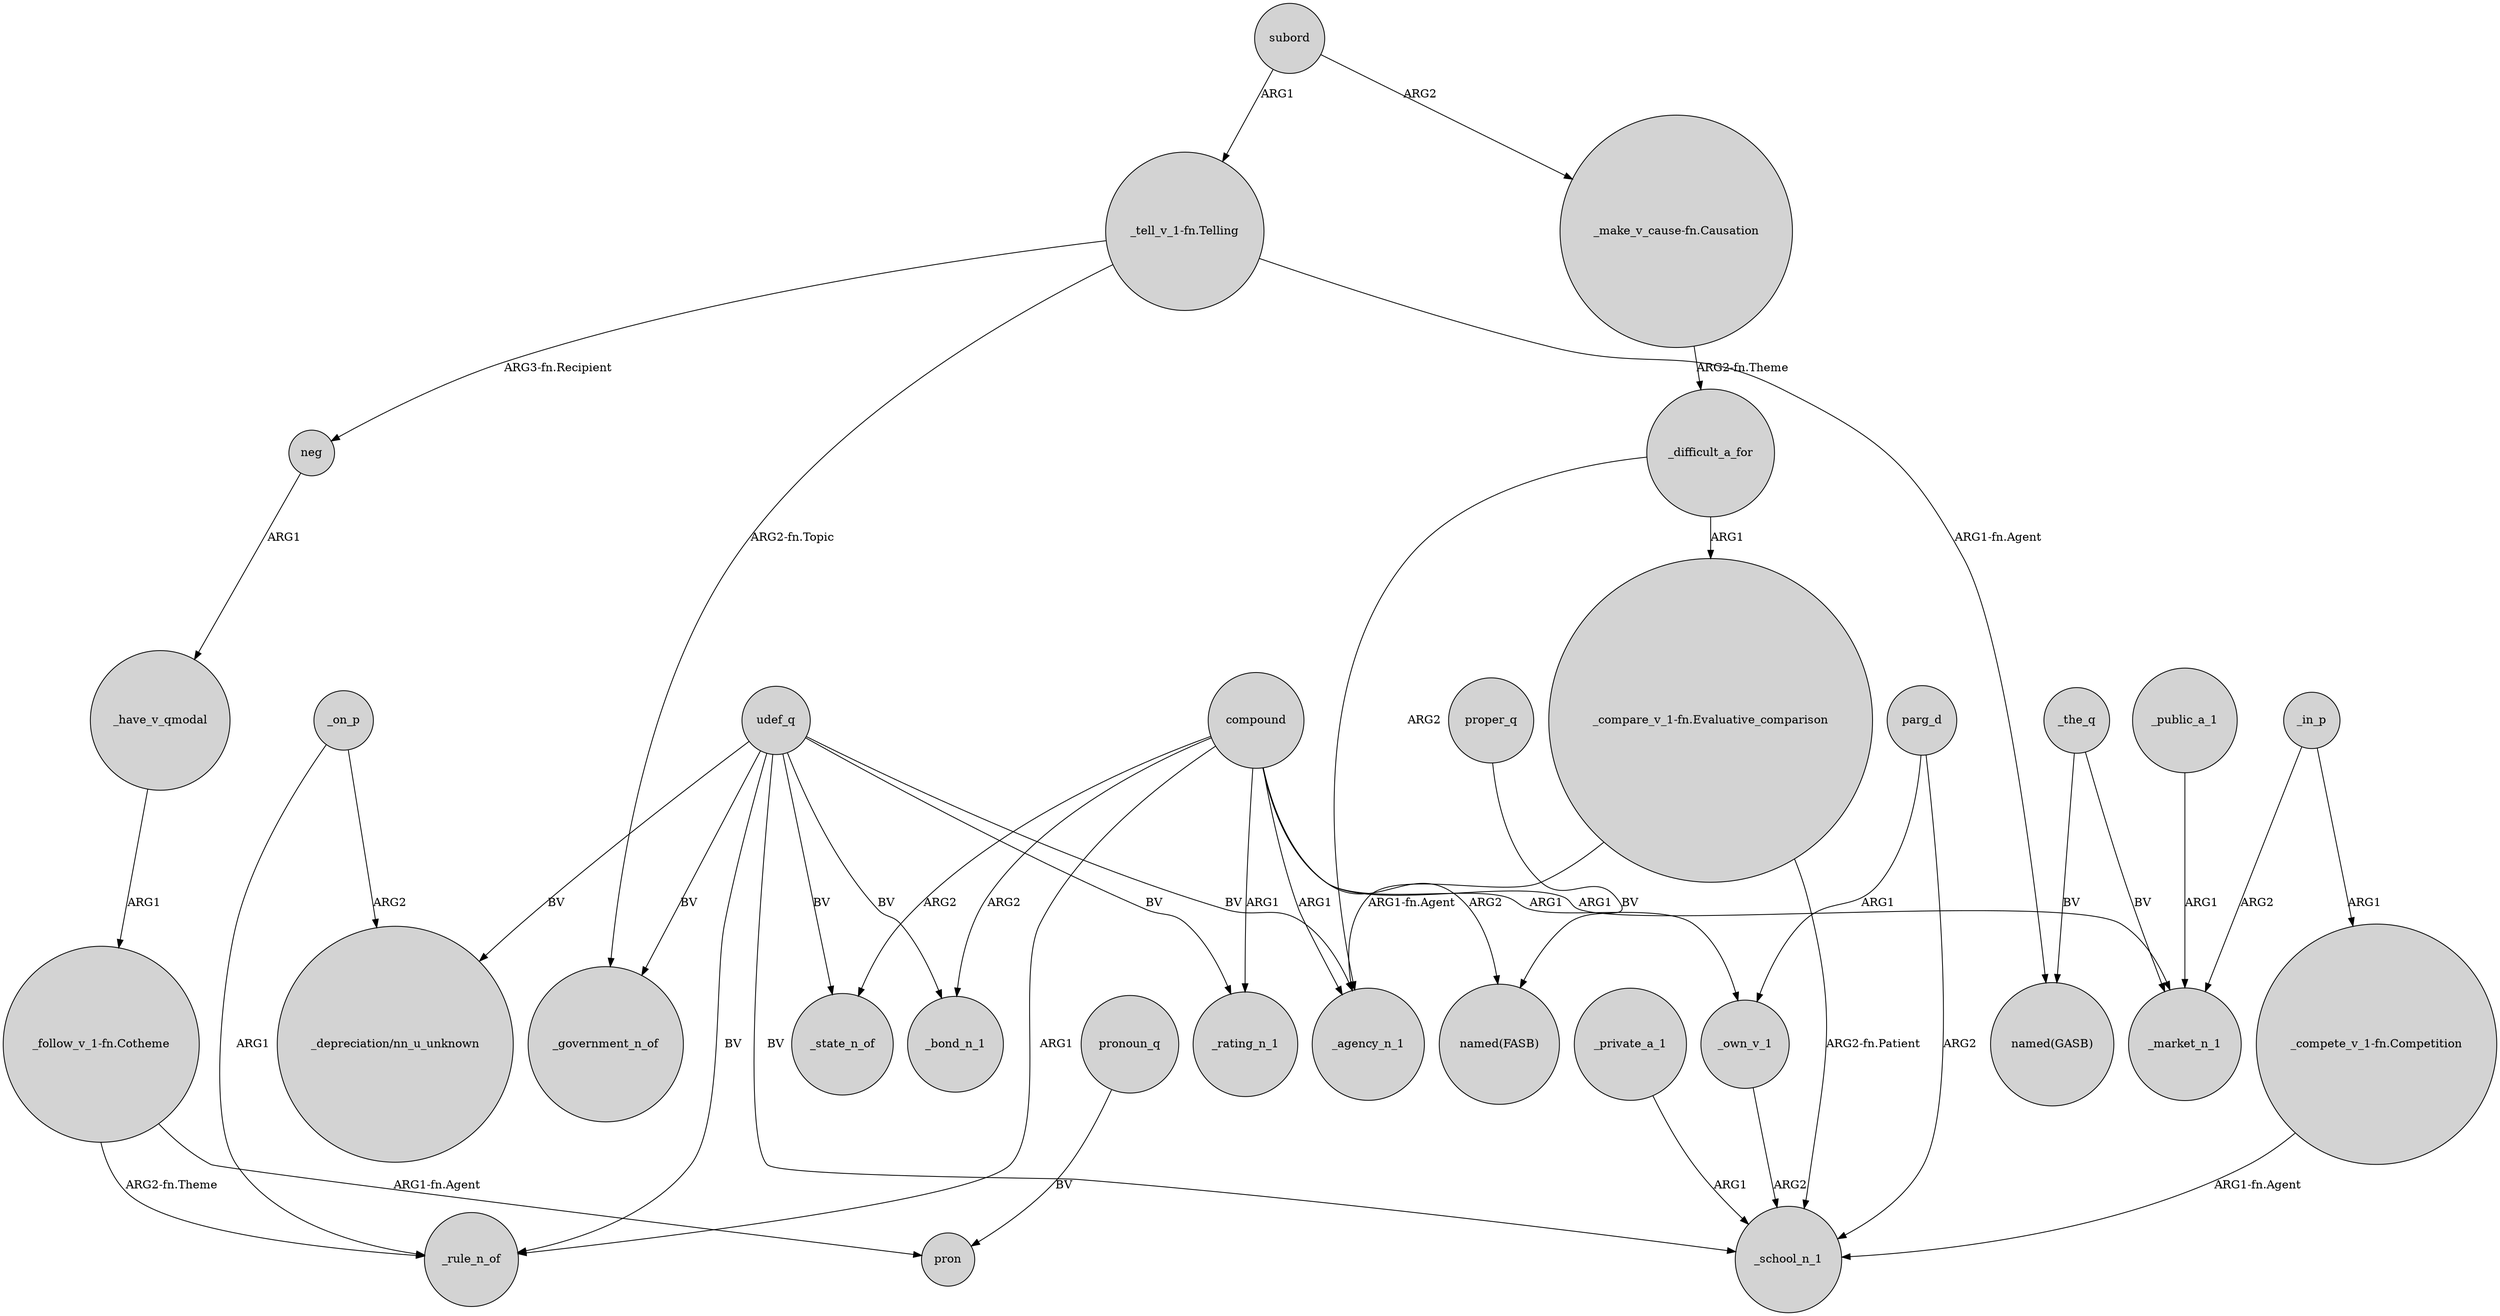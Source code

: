digraph {
	node [shape=circle style=filled]
	"_tell_v_1-fn.Telling" -> _government_n_of [label="ARG2-fn.Topic"]
	udef_q -> _rule_n_of [label=BV]
	compound -> "named(FASB)" [label=ARG2]
	compound -> _agency_n_1 [label=ARG1]
	_private_a_1 -> _school_n_1 [label=ARG1]
	udef_q -> _rating_n_1 [label=BV]
	parg_d -> _own_v_1 [label=ARG1]
	"_tell_v_1-fn.Telling" -> neg [label="ARG3-fn.Recipient"]
	udef_q -> _government_n_of [label=BV]
	"_compete_v_1-fn.Competition" -> _school_n_1 [label="ARG1-fn.Agent"]
	_public_a_1 -> _market_n_1 [label=ARG1]
	parg_d -> _school_n_1 [label=ARG2]
	compound -> _rule_n_of [label=ARG1]
	subord -> "_make_v_cause-fn.Causation" [label=ARG2]
	udef_q -> _state_n_of [label=BV]
	_difficult_a_for -> _agency_n_1 [label=ARG2]
	neg -> _have_v_qmodal [label=ARG1]
	"_compare_v_1-fn.Evaluative_comparison" -> _school_n_1 [label="ARG2-fn.Patient"]
	"_make_v_cause-fn.Causation" -> _difficult_a_for [label="ARG2-fn.Theme"]
	subord -> "_tell_v_1-fn.Telling" [label=ARG1]
	"_compare_v_1-fn.Evaluative_comparison" -> _agency_n_1 [label="ARG1-fn.Agent"]
	compound -> _state_n_of [label=ARG2]
	compound -> _own_v_1 [label=ARG1]
	_on_p -> "_depreciation/nn_u_unknown" [label=ARG2]
	"_follow_v_1-fn.Cotheme" -> _rule_n_of [label="ARG2-fn.Theme"]
	udef_q -> "_depreciation/nn_u_unknown" [label=BV]
	_difficult_a_for -> "_compare_v_1-fn.Evaluative_comparison" [label=ARG1]
	pronoun_q -> pron [label=BV]
	compound -> _rating_n_1 [label=ARG1]
	udef_q -> _bond_n_1 [label=BV]
	_have_v_qmodal -> "_follow_v_1-fn.Cotheme" [label=ARG1]
	_the_q -> "named(GASB)" [label=BV]
	_on_p -> _rule_n_of [label=ARG1]
	udef_q -> _agency_n_1 [label=BV]
	_own_v_1 -> _school_n_1 [label=ARG2]
	compound -> _bond_n_1 [label=ARG2]
	_in_p -> _market_n_1 [label=ARG2]
	compound -> _market_n_1 [label=ARG1]
	proper_q -> "named(FASB)" [label=BV]
	udef_q -> _school_n_1 [label=BV]
	_the_q -> _market_n_1 [label=BV]
	"_follow_v_1-fn.Cotheme" -> pron [label="ARG1-fn.Agent"]
	"_tell_v_1-fn.Telling" -> "named(GASB)" [label="ARG1-fn.Agent"]
	_in_p -> "_compete_v_1-fn.Competition" [label=ARG1]
}
